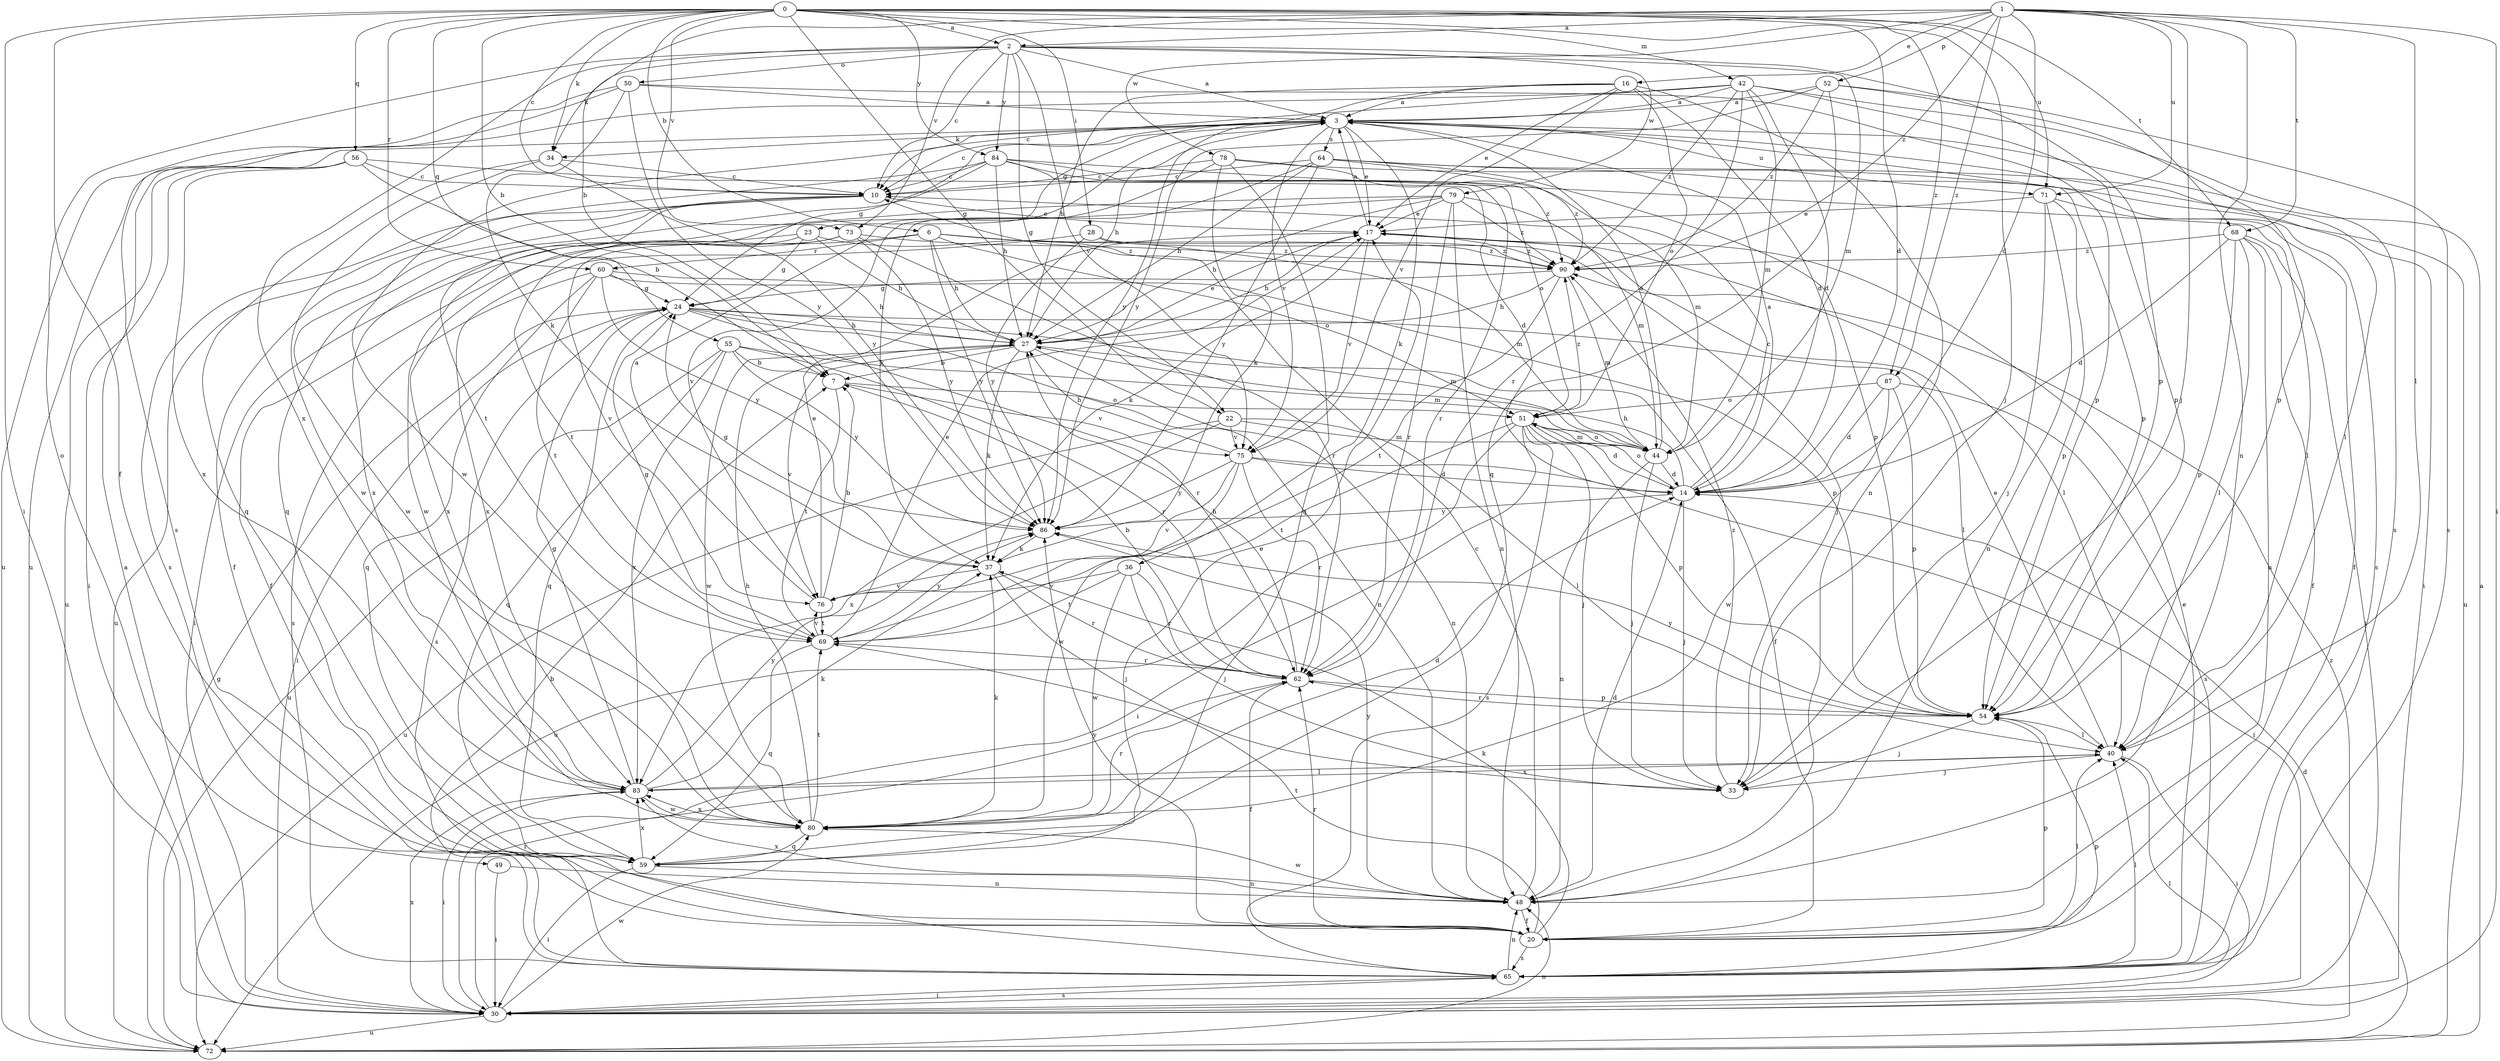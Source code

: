 strict digraph  {
0;
1;
2;
3;
6;
7;
10;
14;
16;
17;
20;
22;
23;
24;
27;
28;
30;
33;
34;
36;
37;
40;
42;
44;
48;
49;
50;
51;
52;
54;
55;
56;
59;
60;
62;
64;
65;
68;
69;
71;
72;
73;
75;
76;
78;
79;
80;
83;
84;
86;
87;
90;
0 -> 2  [label=a];
0 -> 6  [label=b];
0 -> 7  [label=b];
0 -> 10  [label=c];
0 -> 14  [label=d];
0 -> 20  [label=f];
0 -> 22  [label=g];
0 -> 28  [label=i];
0 -> 30  [label=i];
0 -> 33  [label=j];
0 -> 34  [label=k];
0 -> 42  [label=m];
0 -> 55  [label=q];
0 -> 56  [label=q];
0 -> 60  [label=r];
0 -> 68  [label=t];
0 -> 71  [label=u];
0 -> 73  [label=v];
0 -> 84  [label=y];
0 -> 87  [label=z];
1 -> 2  [label=a];
1 -> 7  [label=b];
1 -> 14  [label=d];
1 -> 16  [label=e];
1 -> 30  [label=i];
1 -> 33  [label=j];
1 -> 40  [label=l];
1 -> 48  [label=n];
1 -> 52  [label=p];
1 -> 68  [label=t];
1 -> 71  [label=u];
1 -> 73  [label=v];
1 -> 78  [label=w];
1 -> 87  [label=z];
1 -> 90  [label=z];
2 -> 3  [label=a];
2 -> 10  [label=c];
2 -> 22  [label=g];
2 -> 34  [label=k];
2 -> 44  [label=m];
2 -> 49  [label=o];
2 -> 50  [label=o];
2 -> 54  [label=p];
2 -> 75  [label=v];
2 -> 79  [label=w];
2 -> 83  [label=x];
2 -> 84  [label=y];
3 -> 10  [label=c];
3 -> 17  [label=e];
3 -> 23  [label=g];
3 -> 24  [label=g];
3 -> 27  [label=h];
3 -> 34  [label=k];
3 -> 36  [label=k];
3 -> 40  [label=l];
3 -> 54  [label=p];
3 -> 64  [label=s];
3 -> 71  [label=u];
3 -> 75  [label=v];
3 -> 80  [label=w];
6 -> 20  [label=f];
6 -> 27  [label=h];
6 -> 44  [label=m];
6 -> 51  [label=o];
6 -> 60  [label=r];
6 -> 86  [label=y];
6 -> 90  [label=z];
7 -> 51  [label=o];
7 -> 69  [label=t];
7 -> 75  [label=v];
10 -> 17  [label=e];
10 -> 20  [label=f];
10 -> 69  [label=t];
10 -> 72  [label=u];
10 -> 80  [label=w];
14 -> 3  [label=a];
14 -> 10  [label=c];
14 -> 27  [label=h];
14 -> 33  [label=j];
14 -> 51  [label=o];
14 -> 86  [label=y];
16 -> 3  [label=a];
16 -> 14  [label=d];
16 -> 17  [label=e];
16 -> 27  [label=h];
16 -> 48  [label=n];
16 -> 51  [label=o];
16 -> 75  [label=v];
16 -> 86  [label=y];
17 -> 3  [label=a];
17 -> 27  [label=h];
17 -> 37  [label=k];
17 -> 40  [label=l];
17 -> 75  [label=v];
17 -> 90  [label=z];
20 -> 37  [label=k];
20 -> 40  [label=l];
20 -> 54  [label=p];
20 -> 62  [label=r];
20 -> 65  [label=s];
20 -> 69  [label=t];
20 -> 86  [label=y];
22 -> 40  [label=l];
22 -> 44  [label=m];
22 -> 72  [label=u];
22 -> 75  [label=v];
22 -> 83  [label=x];
23 -> 24  [label=g];
23 -> 27  [label=h];
23 -> 30  [label=i];
23 -> 69  [label=t];
23 -> 90  [label=z];
24 -> 27  [label=h];
24 -> 30  [label=i];
24 -> 40  [label=l];
24 -> 44  [label=m];
24 -> 48  [label=n];
24 -> 59  [label=q];
24 -> 62  [label=r];
24 -> 65  [label=s];
27 -> 7  [label=b];
27 -> 17  [label=e];
27 -> 20  [label=f];
27 -> 37  [label=k];
27 -> 48  [label=n];
27 -> 76  [label=v];
27 -> 80  [label=w];
28 -> 33  [label=j];
28 -> 83  [label=x];
28 -> 86  [label=y];
28 -> 90  [label=z];
30 -> 3  [label=a];
30 -> 40  [label=l];
30 -> 62  [label=r];
30 -> 65  [label=s];
30 -> 72  [label=u];
30 -> 80  [label=w];
30 -> 83  [label=x];
33 -> 90  [label=z];
34 -> 10  [label=c];
34 -> 59  [label=q];
34 -> 80  [label=w];
34 -> 86  [label=y];
36 -> 33  [label=j];
36 -> 62  [label=r];
36 -> 69  [label=t];
36 -> 76  [label=v];
36 -> 80  [label=w];
37 -> 24  [label=g];
37 -> 33  [label=j];
37 -> 62  [label=r];
37 -> 76  [label=v];
40 -> 17  [label=e];
40 -> 30  [label=i];
40 -> 33  [label=j];
40 -> 83  [label=x];
42 -> 3  [label=a];
42 -> 10  [label=c];
42 -> 14  [label=d];
42 -> 44  [label=m];
42 -> 54  [label=p];
42 -> 62  [label=r];
42 -> 65  [label=s];
42 -> 72  [label=u];
42 -> 90  [label=z];
44 -> 3  [label=a];
44 -> 14  [label=d];
44 -> 33  [label=j];
44 -> 48  [label=n];
44 -> 51  [label=o];
48 -> 10  [label=c];
48 -> 14  [label=d];
48 -> 20  [label=f];
48 -> 80  [label=w];
48 -> 83  [label=x];
48 -> 86  [label=y];
49 -> 30  [label=i];
49 -> 48  [label=n];
50 -> 3  [label=a];
50 -> 37  [label=k];
50 -> 54  [label=p];
50 -> 65  [label=s];
50 -> 72  [label=u];
50 -> 86  [label=y];
51 -> 14  [label=d];
51 -> 30  [label=i];
51 -> 33  [label=j];
51 -> 44  [label=m];
51 -> 54  [label=p];
51 -> 65  [label=s];
51 -> 69  [label=t];
51 -> 72  [label=u];
51 -> 90  [label=z];
52 -> 3  [label=a];
52 -> 54  [label=p];
52 -> 59  [label=q];
52 -> 65  [label=s];
52 -> 86  [label=y];
52 -> 90  [label=z];
54 -> 33  [label=j];
54 -> 40  [label=l];
54 -> 62  [label=r];
54 -> 86  [label=y];
55 -> 7  [label=b];
55 -> 44  [label=m];
55 -> 59  [label=q];
55 -> 62  [label=r];
55 -> 72  [label=u];
55 -> 83  [label=x];
55 -> 86  [label=y];
56 -> 7  [label=b];
56 -> 10  [label=c];
56 -> 14  [label=d];
56 -> 30  [label=i];
56 -> 72  [label=u];
56 -> 83  [label=x];
59 -> 17  [label=e];
59 -> 30  [label=i];
59 -> 48  [label=n];
59 -> 83  [label=x];
60 -> 24  [label=g];
60 -> 27  [label=h];
60 -> 54  [label=p];
60 -> 59  [label=q];
60 -> 65  [label=s];
60 -> 69  [label=t];
60 -> 86  [label=y];
62 -> 7  [label=b];
62 -> 20  [label=f];
62 -> 27  [label=h];
62 -> 54  [label=p];
64 -> 10  [label=c];
64 -> 27  [label=h];
64 -> 30  [label=i];
64 -> 37  [label=k];
64 -> 54  [label=p];
64 -> 65  [label=s];
64 -> 86  [label=y];
64 -> 90  [label=z];
65 -> 7  [label=b];
65 -> 17  [label=e];
65 -> 30  [label=i];
65 -> 40  [label=l];
65 -> 48  [label=n];
65 -> 54  [label=p];
68 -> 14  [label=d];
68 -> 20  [label=f];
68 -> 30  [label=i];
68 -> 40  [label=l];
68 -> 48  [label=n];
68 -> 54  [label=p];
68 -> 90  [label=z];
69 -> 17  [label=e];
69 -> 24  [label=g];
69 -> 59  [label=q];
69 -> 62  [label=r];
69 -> 76  [label=v];
69 -> 86  [label=y];
71 -> 17  [label=e];
71 -> 20  [label=f];
71 -> 33  [label=j];
71 -> 48  [label=n];
71 -> 54  [label=p];
72 -> 3  [label=a];
72 -> 14  [label=d];
72 -> 24  [label=g];
72 -> 48  [label=n];
72 -> 90  [label=z];
73 -> 62  [label=r];
73 -> 76  [label=v];
73 -> 83  [label=x];
73 -> 86  [label=y];
73 -> 90  [label=z];
75 -> 14  [label=d];
75 -> 27  [label=h];
75 -> 30  [label=i];
75 -> 62  [label=r];
75 -> 76  [label=v];
75 -> 80  [label=w];
75 -> 86  [label=y];
76 -> 3  [label=a];
76 -> 7  [label=b];
76 -> 17  [label=e];
76 -> 69  [label=t];
78 -> 10  [label=c];
78 -> 37  [label=k];
78 -> 44  [label=m];
78 -> 59  [label=q];
78 -> 72  [label=u];
78 -> 76  [label=v];
79 -> 17  [label=e];
79 -> 27  [label=h];
79 -> 44  [label=m];
79 -> 48  [label=n];
79 -> 62  [label=r];
79 -> 80  [label=w];
79 -> 83  [label=x];
79 -> 90  [label=z];
80 -> 14  [label=d];
80 -> 27  [label=h];
80 -> 37  [label=k];
80 -> 59  [label=q];
80 -> 62  [label=r];
80 -> 69  [label=t];
80 -> 83  [label=x];
83 -> 24  [label=g];
83 -> 30  [label=i];
83 -> 37  [label=k];
83 -> 40  [label=l];
83 -> 80  [label=w];
83 -> 86  [label=y];
84 -> 10  [label=c];
84 -> 27  [label=h];
84 -> 40  [label=l];
84 -> 51  [label=o];
84 -> 59  [label=q];
84 -> 62  [label=r];
84 -> 65  [label=s];
84 -> 90  [label=z];
86 -> 37  [label=k];
87 -> 14  [label=d];
87 -> 51  [label=o];
87 -> 54  [label=p];
87 -> 65  [label=s];
87 -> 80  [label=w];
90 -> 24  [label=g];
90 -> 27  [label=h];
90 -> 44  [label=m];
90 -> 69  [label=t];
}
